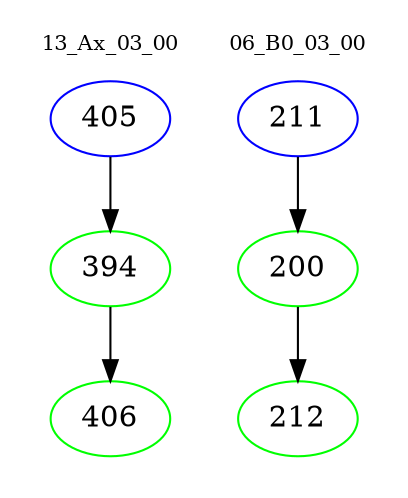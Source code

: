digraph{
subgraph cluster_0 {
color = white
label = "13_Ax_03_00";
fontsize=10;
T0_405 [label="405", color="blue"]
T0_405 -> T0_394 [color="black"]
T0_394 [label="394", color="green"]
T0_394 -> T0_406 [color="black"]
T0_406 [label="406", color="green"]
}
subgraph cluster_1 {
color = white
label = "06_B0_03_00";
fontsize=10;
T1_211 [label="211", color="blue"]
T1_211 -> T1_200 [color="black"]
T1_200 [label="200", color="green"]
T1_200 -> T1_212 [color="black"]
T1_212 [label="212", color="green"]
}
}
